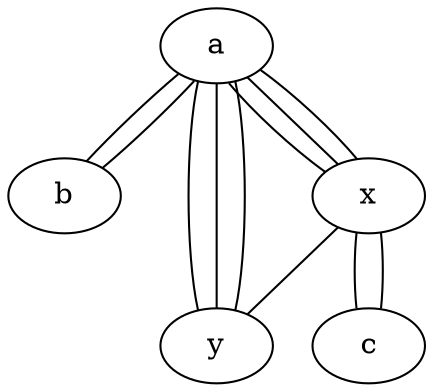 graph test2 {
       a -- b --a -- {x y};
       x -- c;
       a -- {x y};
    c;
       a -- {x y};
       x -- c [w=-2.0];
       x -- y [w=5.0,len=3];
}

